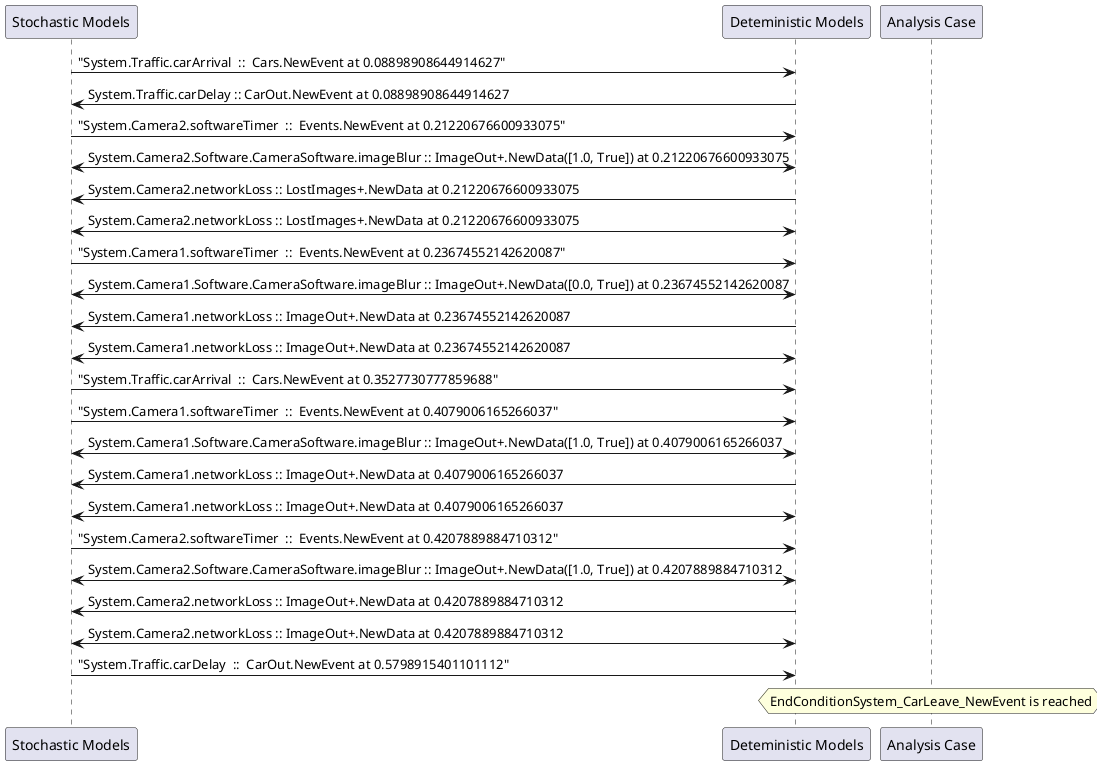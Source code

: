 
	@startuml
	participant "Stochastic Models" as stochmodel
	participant "Deteministic Models" as detmodel
	participant "Analysis Case" as analysis
	{27276_stop} stochmodel -> detmodel : "System.Traffic.carArrival  ::  Cars.NewEvent at 0.08898908644914627"
{27288_start} detmodel -> stochmodel : System.Traffic.carDelay :: CarOut.NewEvent at 0.08898908644914627
{27261_stop} stochmodel -> detmodel : "System.Camera2.softwareTimer  ::  Events.NewEvent at 0.21220676600933075"
detmodel <-> stochmodel : System.Camera2.Software.CameraSoftware.imageBlur :: ImageOut+.NewData([1.0, True]) at 0.21220676600933075
detmodel -> stochmodel : System.Camera2.networkLoss :: LostImages+.NewData at 0.21220676600933075
detmodel <-> stochmodel : System.Camera2.networkLoss :: LostImages+.NewData at 0.21220676600933075
{27245_stop} stochmodel -> detmodel : "System.Camera1.softwareTimer  ::  Events.NewEvent at 0.23674552142620087"
detmodel <-> stochmodel : System.Camera1.Software.CameraSoftware.imageBlur :: ImageOut+.NewData([0.0, True]) at 0.23674552142620087
detmodel -> stochmodel : System.Camera1.networkLoss :: ImageOut+.NewData at 0.23674552142620087
detmodel <-> stochmodel : System.Camera1.networkLoss :: ImageOut+.NewData at 0.23674552142620087
{27277_stop} stochmodel -> detmodel : "System.Traffic.carArrival  ::  Cars.NewEvent at 0.3527730777859688"
{27246_stop} stochmodel -> detmodel : "System.Camera1.softwareTimer  ::  Events.NewEvent at 0.4079006165266037"
detmodel <-> stochmodel : System.Camera1.Software.CameraSoftware.imageBlur :: ImageOut+.NewData([1.0, True]) at 0.4079006165266037
detmodel -> stochmodel : System.Camera1.networkLoss :: ImageOut+.NewData at 0.4079006165266037
detmodel <-> stochmodel : System.Camera1.networkLoss :: ImageOut+.NewData at 0.4079006165266037
{27262_stop} stochmodel -> detmodel : "System.Camera2.softwareTimer  ::  Events.NewEvent at 0.4207889884710312"
detmodel <-> stochmodel : System.Camera2.Software.CameraSoftware.imageBlur :: ImageOut+.NewData([1.0, True]) at 0.4207889884710312
detmodel -> stochmodel : System.Camera2.networkLoss :: ImageOut+.NewData at 0.4207889884710312
detmodel <-> stochmodel : System.Camera2.networkLoss :: ImageOut+.NewData at 0.4207889884710312
{27288_stop} stochmodel -> detmodel : "System.Traffic.carDelay  ::  CarOut.NewEvent at 0.5798915401101112"
{27288_start} <-> {27288_stop} : delay
hnote over analysis 
EndConditionSystem_CarLeave_NewEvent is reached
endnote
@enduml